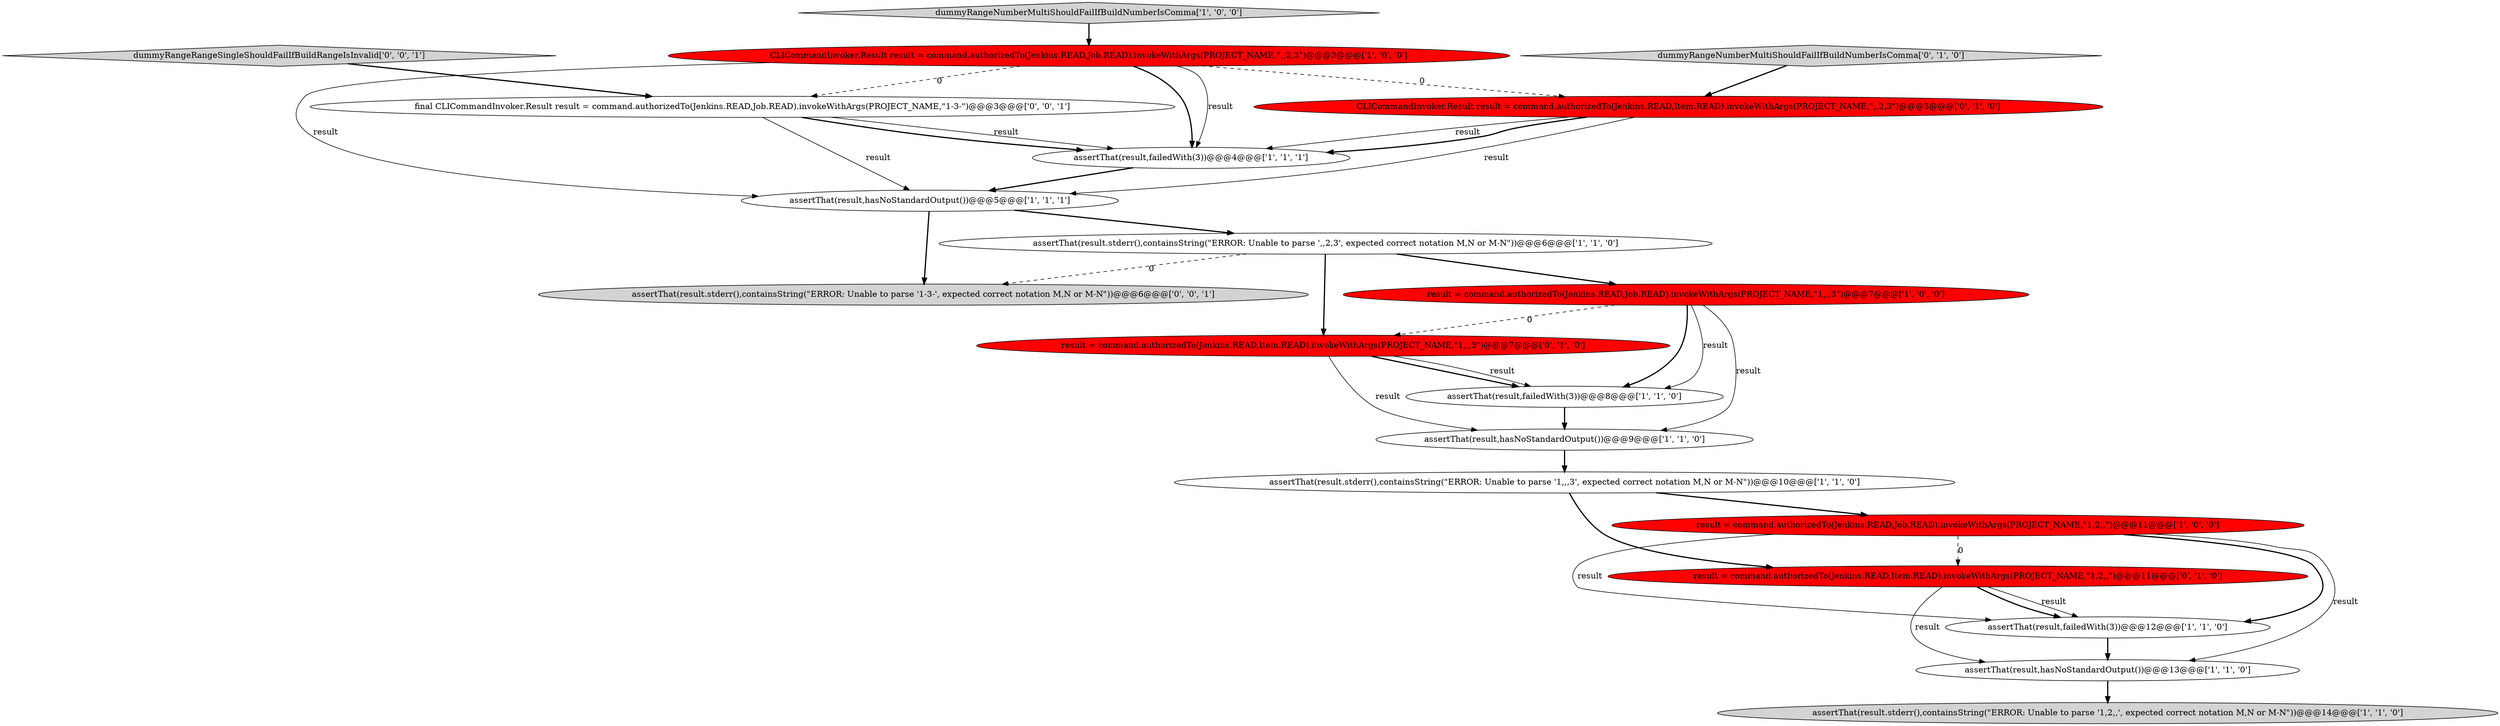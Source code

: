 digraph {
13 [style = filled, label = "CLICommandInvoker.Result result = command.authorizedTo(Jenkins.READ,Item.READ).invokeWithArgs(PROJECT_NAME,\",,2,3\")@@@3@@@['0', '1', '0']", fillcolor = red, shape = ellipse image = "AAA1AAABBB2BBB"];
7 [style = filled, label = "assertThat(result,hasNoStandardOutput())@@@9@@@['1', '1', '0']", fillcolor = white, shape = ellipse image = "AAA0AAABBB1BBB"];
11 [style = filled, label = "assertThat(result.stderr(),containsString(\"ERROR: Unable to parse '1,2,,', expected correct notation M,N or M-N\"))@@@14@@@['1', '1', '0']", fillcolor = lightgray, shape = ellipse image = "AAA0AAABBB1BBB"];
14 [style = filled, label = "dummyRangeNumberMultiShouldFailIfBuildNumberIsComma['0', '1', '0']", fillcolor = lightgray, shape = diamond image = "AAA0AAABBB2BBB"];
12 [style = filled, label = "CLICommandInvoker.Result result = command.authorizedTo(Jenkins.READ,Job.READ).invokeWithArgs(PROJECT_NAME,\",,2,3\")@@@3@@@['1', '0', '0']", fillcolor = red, shape = ellipse image = "AAA1AAABBB1BBB"];
10 [style = filled, label = "assertThat(result,failedWith(3))@@@8@@@['1', '1', '0']", fillcolor = white, shape = ellipse image = "AAA0AAABBB1BBB"];
16 [style = filled, label = "result = command.authorizedTo(Jenkins.READ,Item.READ).invokeWithArgs(PROJECT_NAME,\"1,,,3\")@@@7@@@['0', '1', '0']", fillcolor = red, shape = ellipse image = "AAA1AAABBB2BBB"];
1 [style = filled, label = "assertThat(result.stderr(),containsString(\"ERROR: Unable to parse ',,2,3', expected correct notation M,N or M-N\"))@@@6@@@['1', '1', '0']", fillcolor = white, shape = ellipse image = "AAA0AAABBB1BBB"];
0 [style = filled, label = "result = command.authorizedTo(Jenkins.READ,Job.READ).invokeWithArgs(PROJECT_NAME,\"1,,,3\")@@@7@@@['1', '0', '0']", fillcolor = red, shape = ellipse image = "AAA1AAABBB1BBB"];
3 [style = filled, label = "assertThat(result,hasNoStandardOutput())@@@5@@@['1', '1', '1']", fillcolor = white, shape = ellipse image = "AAA0AAABBB1BBB"];
19 [style = filled, label = "final CLICommandInvoker.Result result = command.authorizedTo(Jenkins.READ,Job.READ).invokeWithArgs(PROJECT_NAME,\"1-3-\")@@@3@@@['0', '0', '1']", fillcolor = white, shape = ellipse image = "AAA0AAABBB3BBB"];
2 [style = filled, label = "result = command.authorizedTo(Jenkins.READ,Job.READ).invokeWithArgs(PROJECT_NAME,\"1,2,,\")@@@11@@@['1', '0', '0']", fillcolor = red, shape = ellipse image = "AAA1AAABBB1BBB"];
6 [style = filled, label = "assertThat(result,failedWith(3))@@@4@@@['1', '1', '1']", fillcolor = white, shape = ellipse image = "AAA0AAABBB1BBB"];
17 [style = filled, label = "assertThat(result.stderr(),containsString(\"ERROR: Unable to parse '1-3-', expected correct notation M,N or M-N\"))@@@6@@@['0', '0', '1']", fillcolor = lightgray, shape = ellipse image = "AAA0AAABBB3BBB"];
18 [style = filled, label = "dummyRangeRangeSingleShouldFailIfBuildRangeIsInvalid['0', '0', '1']", fillcolor = lightgray, shape = diamond image = "AAA0AAABBB3BBB"];
8 [style = filled, label = "dummyRangeNumberMultiShouldFailIfBuildNumberIsComma['1', '0', '0']", fillcolor = lightgray, shape = diamond image = "AAA0AAABBB1BBB"];
9 [style = filled, label = "assertThat(result.stderr(),containsString(\"ERROR: Unable to parse '1,,,3', expected correct notation M,N or M-N\"))@@@10@@@['1', '1', '0']", fillcolor = white, shape = ellipse image = "AAA0AAABBB1BBB"];
4 [style = filled, label = "assertThat(result,failedWith(3))@@@12@@@['1', '1', '0']", fillcolor = white, shape = ellipse image = "AAA0AAABBB1BBB"];
5 [style = filled, label = "assertThat(result,hasNoStandardOutput())@@@13@@@['1', '1', '0']", fillcolor = white, shape = ellipse image = "AAA0AAABBB1BBB"];
15 [style = filled, label = "result = command.authorizedTo(Jenkins.READ,Item.READ).invokeWithArgs(PROJECT_NAME,\"1,2,,\")@@@11@@@['0', '1', '0']", fillcolor = red, shape = ellipse image = "AAA1AAABBB2BBB"];
6->3 [style = bold, label=""];
0->10 [style = solid, label="result"];
2->5 [style = solid, label="result"];
15->4 [style = solid, label="result"];
19->3 [style = solid, label="result"];
2->4 [style = solid, label="result"];
13->3 [style = solid, label="result"];
3->1 [style = bold, label=""];
9->2 [style = bold, label=""];
16->10 [style = bold, label=""];
12->6 [style = solid, label="result"];
19->6 [style = solid, label="result"];
0->16 [style = dashed, label="0"];
16->7 [style = solid, label="result"];
18->19 [style = bold, label=""];
16->10 [style = solid, label="result"];
1->0 [style = bold, label=""];
19->6 [style = bold, label=""];
12->6 [style = bold, label=""];
2->4 [style = bold, label=""];
10->7 [style = bold, label=""];
2->15 [style = dashed, label="0"];
7->9 [style = bold, label=""];
0->10 [style = bold, label=""];
1->17 [style = dashed, label="0"];
12->19 [style = dashed, label="0"];
1->16 [style = bold, label=""];
9->15 [style = bold, label=""];
0->7 [style = solid, label="result"];
13->6 [style = solid, label="result"];
12->3 [style = solid, label="result"];
15->4 [style = bold, label=""];
3->17 [style = bold, label=""];
5->11 [style = bold, label=""];
12->13 [style = dashed, label="0"];
14->13 [style = bold, label=""];
13->6 [style = bold, label=""];
4->5 [style = bold, label=""];
8->12 [style = bold, label=""];
15->5 [style = solid, label="result"];
}
